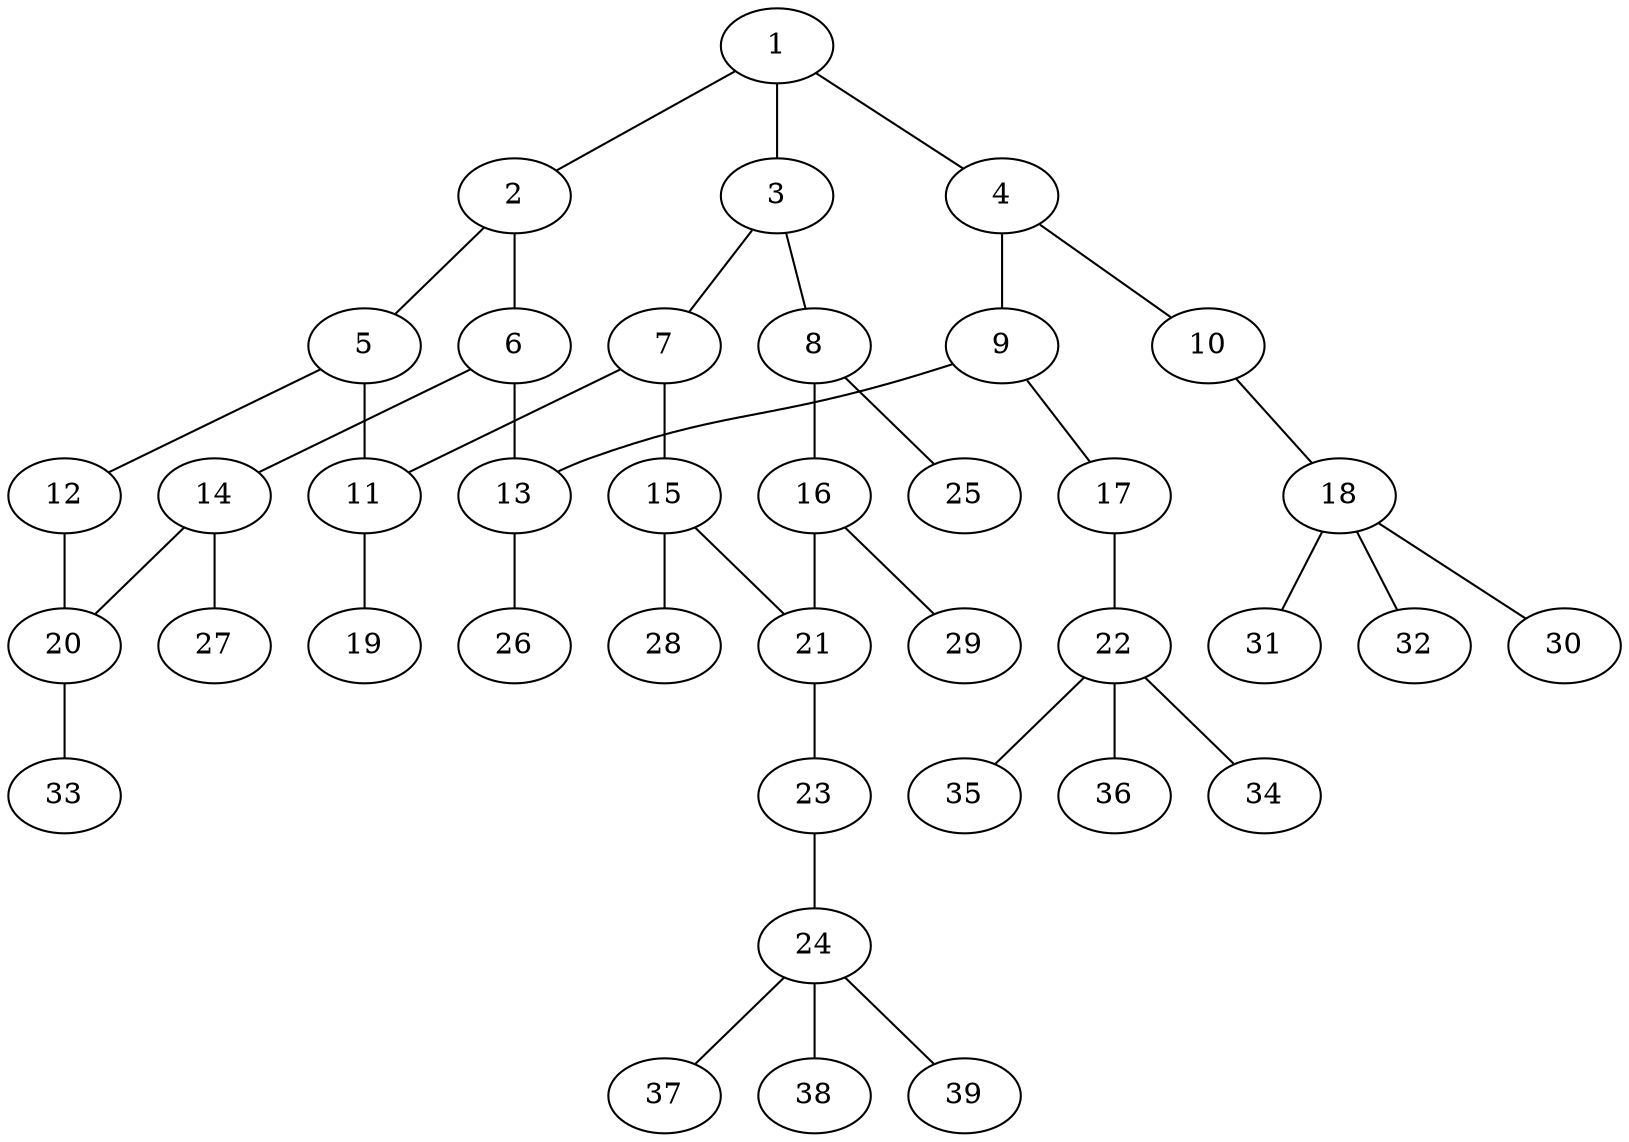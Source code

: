 graph molecule_742 {
	1	 [chem=C];
	2	 [chem=C];
	1 -- 2	 [valence=2];
	3	 [chem=C];
	1 -- 3	 [valence=1];
	4	 [chem=C];
	1 -- 4	 [valence=1];
	5	 [chem=C];
	2 -- 5	 [valence=1];
	6	 [chem=C];
	2 -- 6	 [valence=1];
	7	 [chem=C];
	3 -- 7	 [valence=1];
	8	 [chem=C];
	3 -- 8	 [valence=2];
	9	 [chem=C];
	4 -- 9	 [valence=2];
	10	 [chem=O];
	4 -- 10	 [valence=1];
	11	 [chem=C];
	5 -- 11	 [valence=1];
	12	 [chem=N];
	5 -- 12	 [valence=2];
	13	 [chem=C];
	6 -- 13	 [valence=2];
	14	 [chem=C];
	6 -- 14	 [valence=1];
	7 -- 11	 [valence=1];
	15	 [chem=C];
	7 -- 15	 [valence=2];
	16	 [chem=C];
	8 -- 16	 [valence=1];
	25	 [chem=H];
	8 -- 25	 [valence=1];
	9 -- 13	 [valence=1];
	17	 [chem=O];
	9 -- 17	 [valence=1];
	18	 [chem=C];
	10 -- 18	 [valence=1];
	19	 [chem=O];
	11 -- 19	 [valence=2];
	20	 [chem=C];
	12 -- 20	 [valence=1];
	26	 [chem=H];
	13 -- 26	 [valence=1];
	14 -- 20	 [valence=2];
	27	 [chem=H];
	14 -- 27	 [valence=1];
	21	 [chem=C];
	15 -- 21	 [valence=1];
	28	 [chem=H];
	15 -- 28	 [valence=1];
	16 -- 21	 [valence=2];
	29	 [chem=H];
	16 -- 29	 [valence=1];
	22	 [chem=C];
	17 -- 22	 [valence=1];
	30	 [chem=H];
	18 -- 30	 [valence=1];
	31	 [chem=H];
	18 -- 31	 [valence=1];
	32	 [chem=H];
	18 -- 32	 [valence=1];
	33	 [chem=H];
	20 -- 33	 [valence=1];
	23	 [chem=O];
	21 -- 23	 [valence=1];
	34	 [chem=H];
	22 -- 34	 [valence=1];
	35	 [chem=H];
	22 -- 35	 [valence=1];
	36	 [chem=H];
	22 -- 36	 [valence=1];
	24	 [chem=C];
	23 -- 24	 [valence=1];
	37	 [chem=H];
	24 -- 37	 [valence=1];
	38	 [chem=H];
	24 -- 38	 [valence=1];
	39	 [chem=H];
	24 -- 39	 [valence=1];
}
